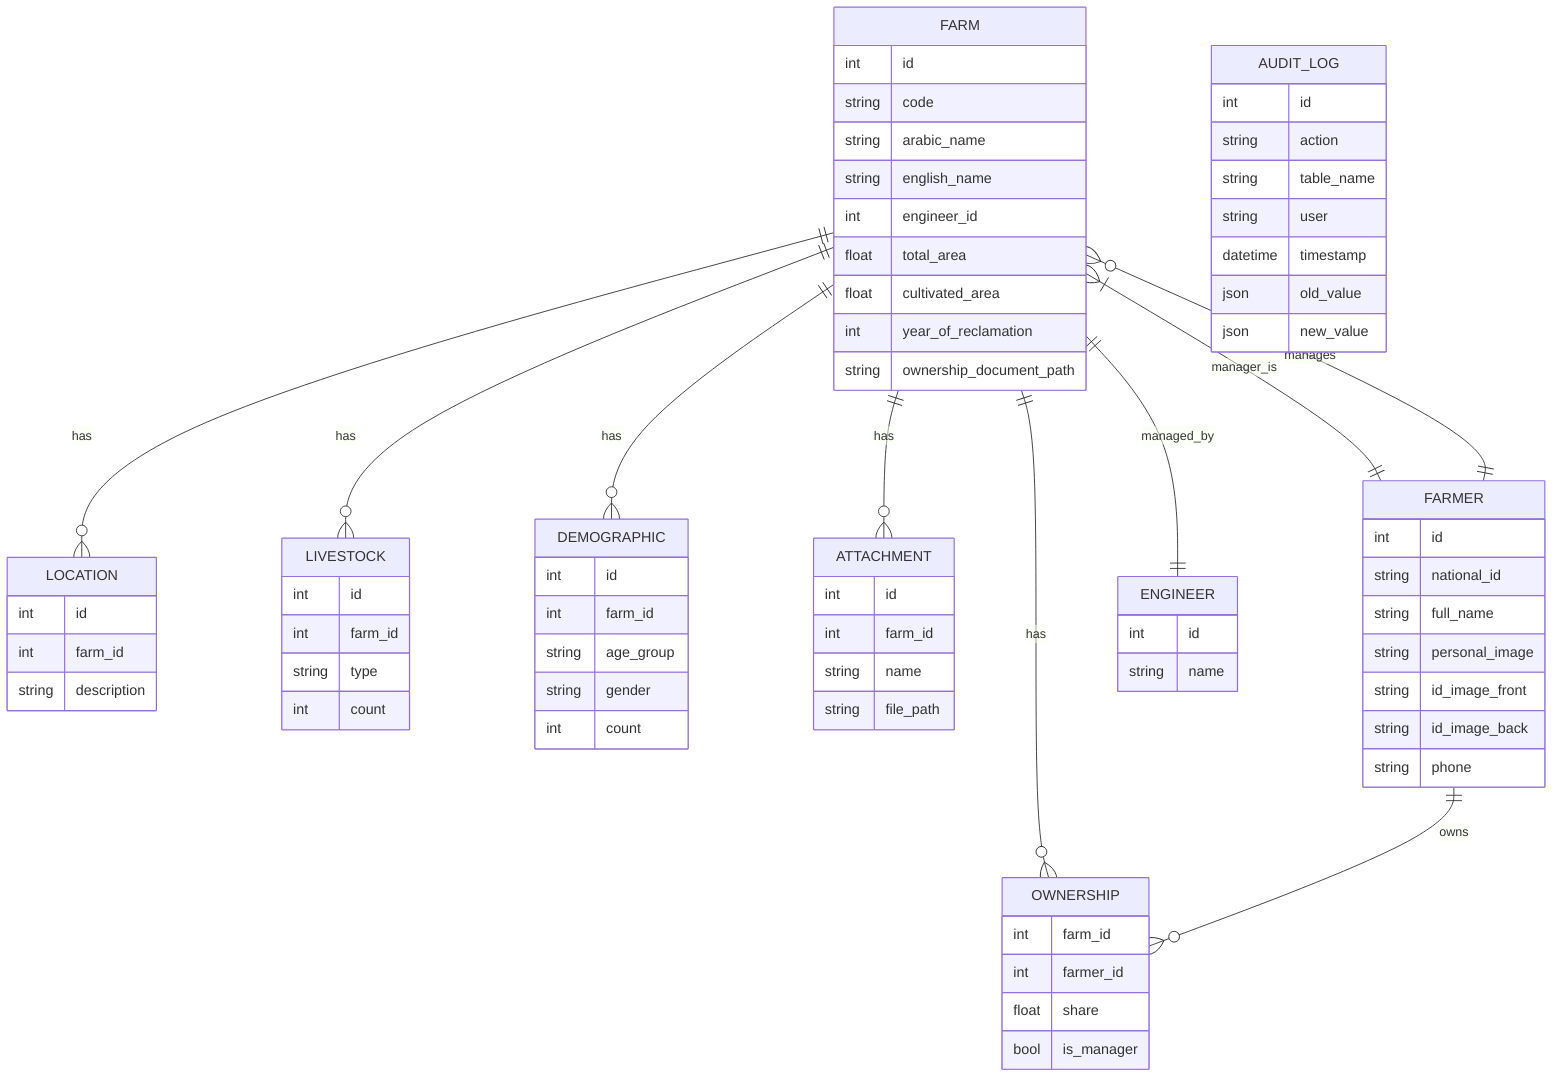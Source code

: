 erDiagram
    FARM ||--o{ OWNERSHIP : has
    FARM ||--o{ LOCATION : has
    FARM ||--o{ LIVESTOCK : has
    FARM ||--o{ DEMOGRAPHIC : has
    FARM ||--o{ ATTACHMENT : has
    FARM }|--|| FARMER : manager_is
    FARM ||--|| ENGINEER : managed_by

    FARMER ||--o{ OWNERSHIP : owns
    FARMER ||--o{ FARM : manages

    OWNERSHIP {
        int farm_id
        int farmer_id
        float share
        bool is_manager
    }

    FARM {
        int id
        string code
        string arabic_name
        string english_name
        int engineer_id
        float total_area
        float cultivated_area
        int year_of_reclamation
        string ownership_document_path
    }

    FARMER {
        int id
        string national_id
        string full_name
        string personal_image
        string id_image_front
        string id_image_back
        string phone
    }

    ENGINEER {
        int id
        string name
    }

    LOCATION {
        int id
        int farm_id
        string description
    }

    LIVESTOCK {
        int id
        int farm_id
        string type
        int count
    }

    DEMOGRAPHIC {
        int id
        int farm_id
        string age_group
        string gender
        int count
    }

    ATTACHMENT {
        int id
        int farm_id
        string name
        string file_path
    }

    AUDIT_LOG {
        int id
        string action
        string table_name
        string user
        datetime timestamp
        json old_value
        json new_value
    }